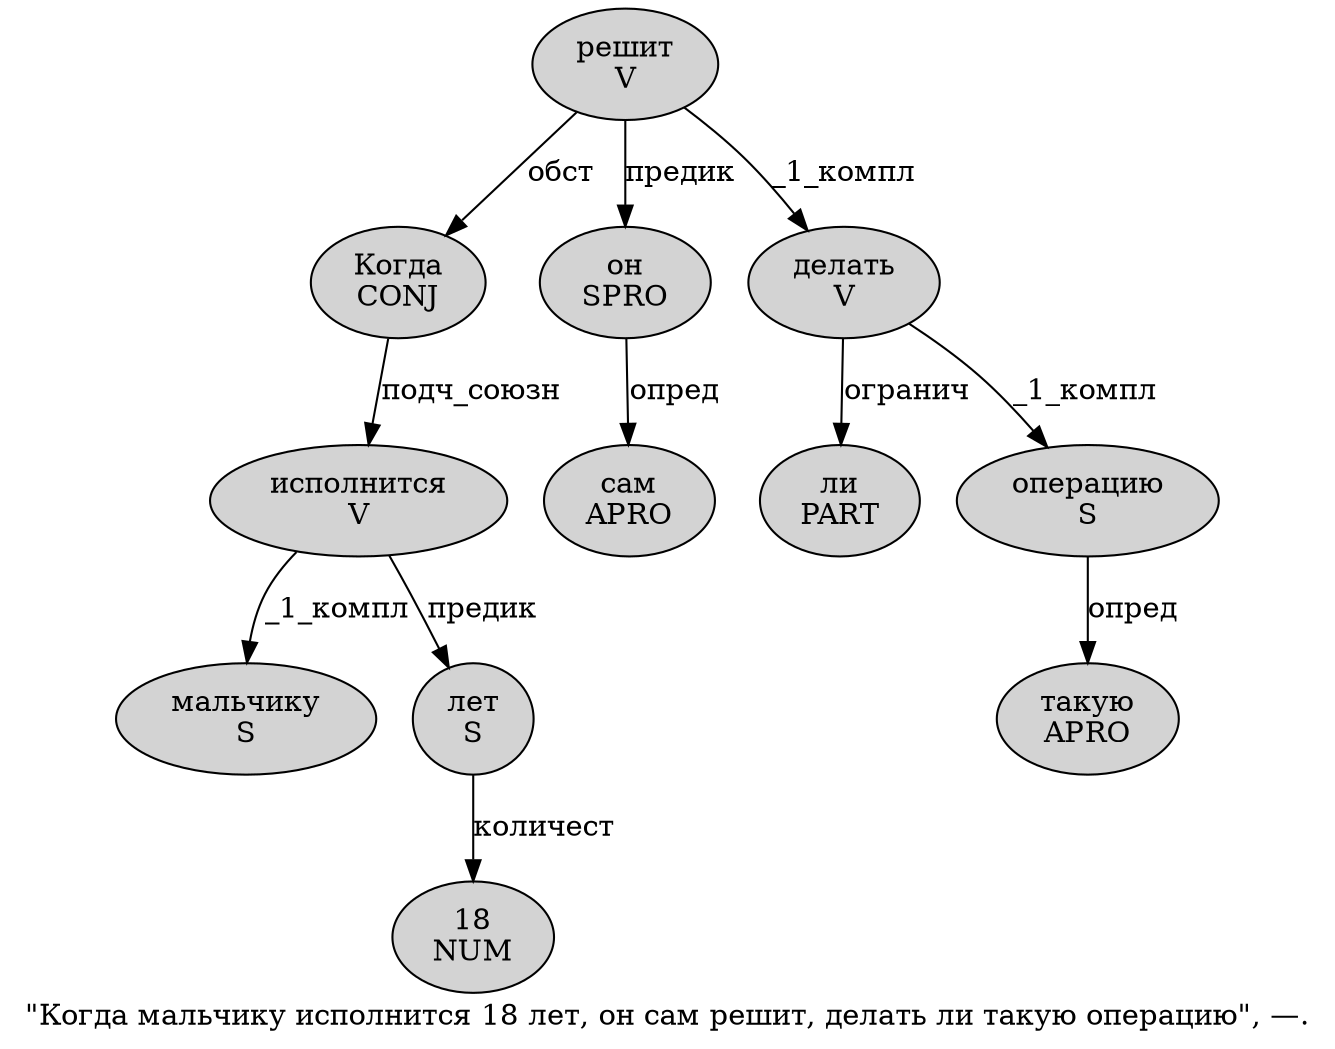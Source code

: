 digraph SENTENCE_1401 {
	graph [label="\"Когда мальчику исполнится 18 лет, он сам решит, делать ли такую операцию\", —."]
	node [style=filled]
		1 [label="Когда
CONJ" color="" fillcolor=lightgray penwidth=1 shape=ellipse]
		2 [label="мальчику
S" color="" fillcolor=lightgray penwidth=1 shape=ellipse]
		3 [label="исполнится
V" color="" fillcolor=lightgray penwidth=1 shape=ellipse]
		4 [label="18
NUM" color="" fillcolor=lightgray penwidth=1 shape=ellipse]
		5 [label="лет
S" color="" fillcolor=lightgray penwidth=1 shape=ellipse]
		7 [label="он
SPRO" color="" fillcolor=lightgray penwidth=1 shape=ellipse]
		8 [label="сам
APRO" color="" fillcolor=lightgray penwidth=1 shape=ellipse]
		9 [label="решит
V" color="" fillcolor=lightgray penwidth=1 shape=ellipse]
		11 [label="делать
V" color="" fillcolor=lightgray penwidth=1 shape=ellipse]
		12 [label="ли
PART" color="" fillcolor=lightgray penwidth=1 shape=ellipse]
		13 [label="такую
APRO" color="" fillcolor=lightgray penwidth=1 shape=ellipse]
		14 [label="операцию
S" color="" fillcolor=lightgray penwidth=1 shape=ellipse]
			11 -> 12 [label="огранич"]
			11 -> 14 [label="_1_компл"]
			14 -> 13 [label="опред"]
			9 -> 1 [label="обст"]
			9 -> 7 [label="предик"]
			9 -> 11 [label="_1_компл"]
			5 -> 4 [label="количест"]
			3 -> 2 [label="_1_компл"]
			3 -> 5 [label="предик"]
			7 -> 8 [label="опред"]
			1 -> 3 [label="подч_союзн"]
}